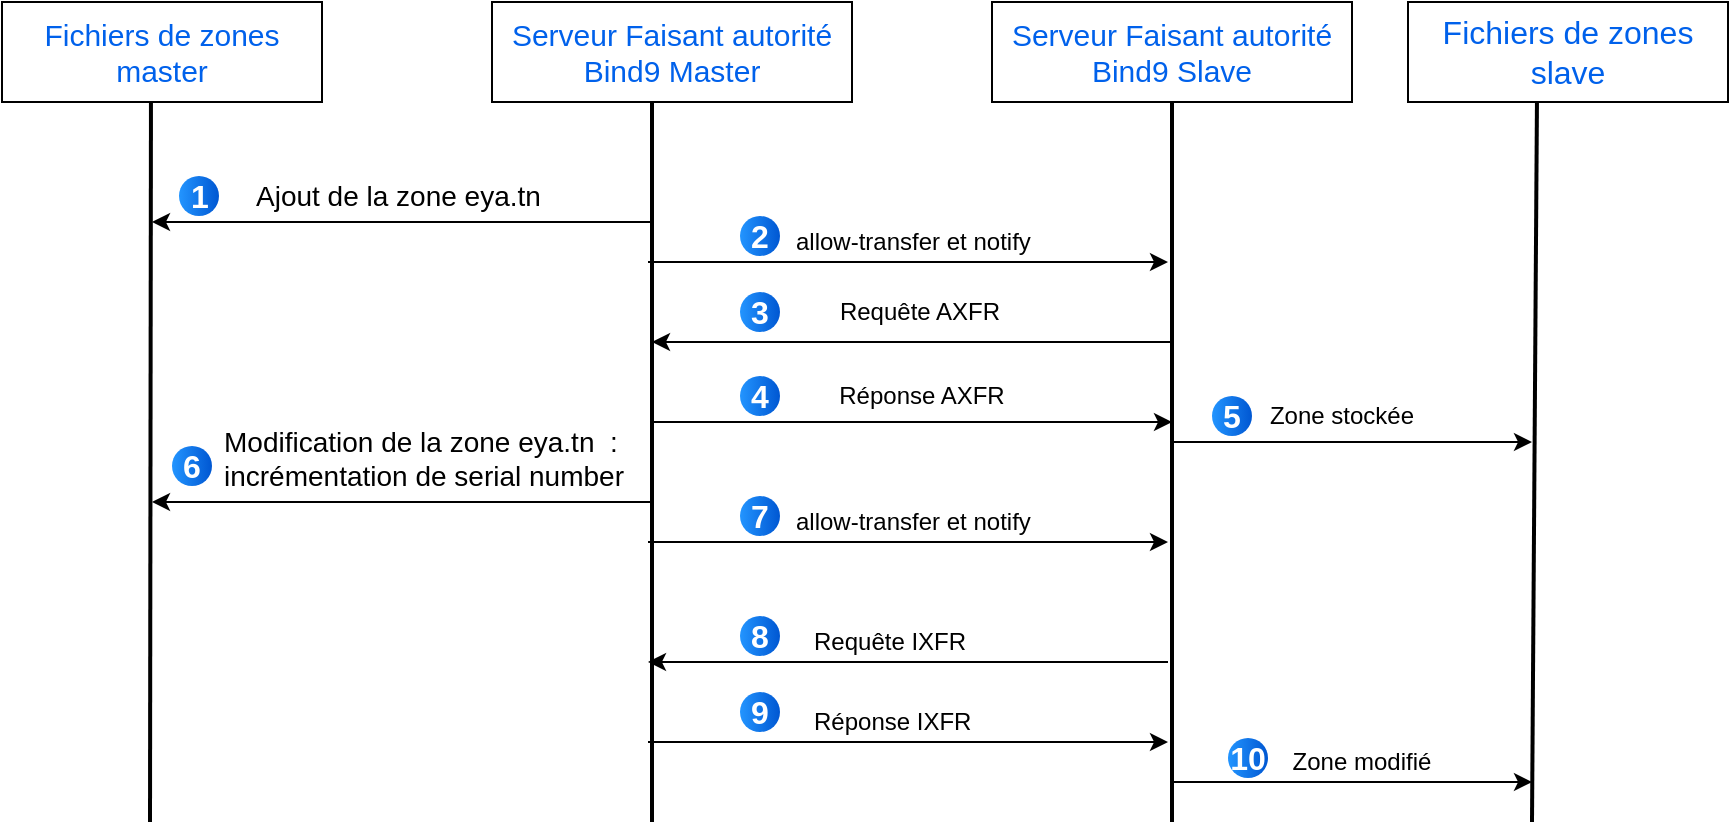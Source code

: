 <mxfile version="24.7.7">
  <diagram name="Page-1" id="ZFwUXWekMJxTEN9P8XSZ">
    <mxGraphModel dx="1827" dy="505" grid="1" gridSize="10" guides="1" tooltips="1" connect="1" arrows="1" fold="1" page="1" pageScale="1" pageWidth="827" pageHeight="1169" math="0" shadow="0">
      <root>
        <mxCell id="0" />
        <mxCell id="1" parent="0" />
        <mxCell id="8kmeovn6baDtIUTZzQ98-1" value="" style="endArrow=none;html=1;rounded=0;strokeColor=#000000;strokeWidth=2;" edge="1" parent="1">
          <mxGeometry width="50" height="50" relative="1" as="geometry">
            <mxPoint x="280" y="600" as="sourcePoint" />
            <mxPoint x="280" y="240" as="targetPoint" />
          </mxGeometry>
        </mxCell>
        <mxCell id="8kmeovn6baDtIUTZzQ98-2" value="" style="endArrow=none;html=1;rounded=0;strokeColor=#000000;strokeWidth=2;" edge="1" parent="1">
          <mxGeometry width="50" height="50" relative="1" as="geometry">
            <mxPoint x="540" y="600" as="sourcePoint" />
            <mxPoint x="540" y="240" as="targetPoint" />
          </mxGeometry>
        </mxCell>
        <mxCell id="8kmeovn6baDtIUTZzQ98-4" value="&lt;font style=&quot;font-size: 15px;&quot; color=&quot;#0061eb&quot;&gt;Serveur Faisant autorité Bind9 Master&lt;/font&gt;" style="rounded=0;whiteSpace=wrap;html=1;" vertex="1" parent="1">
          <mxGeometry x="200" y="190" width="180" height="50" as="geometry" />
        </mxCell>
        <mxCell id="8kmeovn6baDtIUTZzQ98-5" value="&lt;span style=&quot;font-size: 15px;&quot;&gt;&lt;font style=&quot;font-size: 15px;&quot; color=&quot;#0061eb&quot;&gt;Serveur Faisant autorité Bind9&amp;nbsp;&lt;/font&gt;&lt;/span&gt;&lt;span style=&quot;font-size: 15px; color: rgb(0, 97, 235); background-color: initial;&quot;&gt;Slave&lt;/span&gt;" style="rounded=0;whiteSpace=wrap;html=1;" vertex="1" parent="1">
          <mxGeometry x="450" y="190" width="180" height="50" as="geometry" />
        </mxCell>
        <mxCell id="8kmeovn6baDtIUTZzQ98-6" value="&lt;font style=&quot;font-size: 14px;&quot;&gt;Ajout de la zone&amp;nbsp;&lt;span style=&quot;background-color: initial;&quot;&gt;eya.tn&amp;nbsp;&lt;/span&gt;&lt;/font&gt;" style="text;html=1;align=left;verticalAlign=middle;whiteSpace=wrap;rounded=0;" vertex="1" parent="1">
          <mxGeometry x="80" y="257" width="180" height="60" as="geometry" />
        </mxCell>
        <mxCell id="8kmeovn6baDtIUTZzQ98-7" value="" style="endArrow=classic;html=1;rounded=0;" edge="1" parent="1">
          <mxGeometry width="50" height="50" relative="1" as="geometry">
            <mxPoint x="540" y="360" as="sourcePoint" />
            <mxPoint x="280" y="360" as="targetPoint" />
          </mxGeometry>
        </mxCell>
        <mxCell id="8kmeovn6baDtIUTZzQ98-8" value="Requête AXFR" style="text;html=1;align=center;verticalAlign=middle;whiteSpace=wrap;rounded=0;" vertex="1" parent="1">
          <mxGeometry x="359" y="330" width="110" height="30" as="geometry" />
        </mxCell>
        <mxCell id="8kmeovn6baDtIUTZzQ98-9" value="" style="endArrow=none;html=1;rounded=0;endFill=0;startArrow=classic;startFill=1;" edge="1" parent="1">
          <mxGeometry width="50" height="50" relative="1" as="geometry">
            <mxPoint x="540" y="400" as="sourcePoint" />
            <mxPoint x="280" y="400" as="targetPoint" />
          </mxGeometry>
        </mxCell>
        <mxCell id="8kmeovn6baDtIUTZzQ98-10" value="Réponse AXFR" style="text;html=1;align=center;verticalAlign=middle;whiteSpace=wrap;rounded=0;" vertex="1" parent="1">
          <mxGeometry x="360" y="372" width="110" height="30" as="geometry" />
        </mxCell>
        <mxCell id="8kmeovn6baDtIUTZzQ98-11" value="&lt;font style=&quot;font-size: 14px;&quot;&gt;Modification de la zone&amp;nbsp;&lt;span style=&quot;background-color: initial;&quot;&gt;eya.tn&amp;nbsp; : incrémentation de serial number&lt;/span&gt;&lt;/font&gt;&lt;div style=&quot;font-size: 14px;&quot;&gt;&lt;br&gt;&lt;/div&gt;" style="text;html=1;align=left;verticalAlign=middle;whiteSpace=wrap;rounded=0;" vertex="1" parent="1">
          <mxGeometry x="63.5" y="387" width="239" height="80" as="geometry" />
        </mxCell>
        <mxCell id="8kmeovn6baDtIUTZzQ98-13" value="" style="endArrow=none;html=1;rounded=0;strokeColor=#000000;strokeWidth=2;entryX=0.403;entryY=1;entryDx=0;entryDy=0;entryPerimeter=0;" edge="1" parent="1">
          <mxGeometry width="50" height="50" relative="1" as="geometry">
            <mxPoint x="29" y="600" as="sourcePoint" />
            <mxPoint x="29.48" y="240" as="targetPoint" />
          </mxGeometry>
        </mxCell>
        <mxCell id="8kmeovn6baDtIUTZzQ98-14" value="" style="endArrow=classic;html=1;rounded=0;" edge="1" parent="1">
          <mxGeometry width="50" height="50" relative="1" as="geometry">
            <mxPoint x="280" y="300" as="sourcePoint" />
            <mxPoint x="30" y="300" as="targetPoint" />
          </mxGeometry>
        </mxCell>
        <mxCell id="8kmeovn6baDtIUTZzQ98-21" value="&lt;font style=&quot;font-size: 15px;&quot; color=&quot;#0061eb&quot;&gt;Fichiers de zones master&lt;/font&gt;" style="rounded=0;whiteSpace=wrap;html=1;" vertex="1" parent="1">
          <mxGeometry x="-45" y="190" width="160" height="50" as="geometry" />
        </mxCell>
        <mxCell id="8kmeovn6baDtIUTZzQ98-22" value="" style="endArrow=none;html=1;rounded=0;strokeColor=#000000;strokeWidth=2;entryX=0.403;entryY=1;entryDx=0;entryDy=0;entryPerimeter=0;" edge="1" parent="1" target="8kmeovn6baDtIUTZzQ98-23">
          <mxGeometry width="50" height="50" relative="1" as="geometry">
            <mxPoint x="720" y="600" as="sourcePoint" />
            <mxPoint x="724.5" y="260" as="targetPoint" />
          </mxGeometry>
        </mxCell>
        <mxCell id="8kmeovn6baDtIUTZzQ98-23" value="&lt;font style=&quot;font-size: 16px;&quot; color=&quot;#0061eb&quot;&gt;Fichiers de zones slave&lt;/font&gt;" style="rounded=0;whiteSpace=wrap;html=1;" vertex="1" parent="1">
          <mxGeometry x="658" y="190" width="160" height="50" as="geometry" />
        </mxCell>
        <mxCell id="8kmeovn6baDtIUTZzQ98-25" value="" style="endArrow=none;html=1;rounded=0;endFill=0;startArrow=classic;startFill=1;" edge="1" parent="1">
          <mxGeometry width="50" height="50" relative="1" as="geometry">
            <mxPoint x="538" y="320" as="sourcePoint" />
            <mxPoint x="278" y="320" as="targetPoint" />
          </mxGeometry>
        </mxCell>
        <mxCell id="8kmeovn6baDtIUTZzQ98-26" value="&lt;span class=&quot;hljs-selector-tag&quot;&gt;allow-transfer&lt;/span&gt;&amp;nbsp;et&amp;nbsp;&lt;span class=&quot;hljs-selector-tag&quot;&gt;notify&lt;/span&gt;" style="text;html=1;align=left;verticalAlign=middle;whiteSpace=wrap;rounded=0;" vertex="1" parent="1">
          <mxGeometry x="350" y="280" width="130" height="60" as="geometry" />
        </mxCell>
        <mxCell id="8kmeovn6baDtIUTZzQ98-27" value="" style="endArrow=classic;html=1;rounded=0;" edge="1" parent="1">
          <mxGeometry width="50" height="50" relative="1" as="geometry">
            <mxPoint x="280" y="440" as="sourcePoint" />
            <mxPoint x="30" y="440" as="targetPoint" />
          </mxGeometry>
        </mxCell>
        <mxCell id="8kmeovn6baDtIUTZzQ98-28" value="" style="endArrow=none;html=1;rounded=0;endFill=0;startArrow=classic;startFill=1;" edge="1" parent="1">
          <mxGeometry width="50" height="50" relative="1" as="geometry">
            <mxPoint x="720" y="410" as="sourcePoint" />
            <mxPoint x="540" y="410" as="targetPoint" />
          </mxGeometry>
        </mxCell>
        <mxCell id="8kmeovn6baDtIUTZzQ98-29" value="&lt;span class=&quot;hljs-selector-tag&quot;&gt;Zone&lt;/span&gt;&amp;nbsp;&lt;span class=&quot;hljs-selector-tag&quot;&gt;stock&lt;/span&gt;é&lt;span class=&quot;hljs-selector-tag&quot;&gt;e&lt;/span&gt;" style="text;html=1;align=center;verticalAlign=middle;whiteSpace=wrap;rounded=0;" vertex="1" parent="1">
          <mxGeometry x="570" y="382" width="110" height="30" as="geometry" />
        </mxCell>
        <mxCell id="8kmeovn6baDtIUTZzQ98-30" value="" style="endArrow=none;html=1;rounded=0;endFill=0;startArrow=classic;startFill=1;" edge="1" parent="1">
          <mxGeometry width="50" height="50" relative="1" as="geometry">
            <mxPoint x="538" y="460" as="sourcePoint" />
            <mxPoint x="278" y="460" as="targetPoint" />
          </mxGeometry>
        </mxCell>
        <mxCell id="8kmeovn6baDtIUTZzQ98-31" value="&lt;span class=&quot;hljs-selector-tag&quot;&gt;allow-transfer&lt;/span&gt;&amp;nbsp;et&amp;nbsp;&lt;span class=&quot;hljs-selector-tag&quot;&gt;notify&lt;/span&gt;" style="text;html=1;align=left;verticalAlign=middle;whiteSpace=wrap;rounded=0;" vertex="1" parent="1">
          <mxGeometry x="350" y="420" width="120" height="60" as="geometry" />
        </mxCell>
        <mxCell id="8kmeovn6baDtIUTZzQ98-32" value="" style="endArrow=classic;html=1;rounded=0;endFill=1;startArrow=none;startFill=0;" edge="1" parent="1">
          <mxGeometry width="50" height="50" relative="1" as="geometry">
            <mxPoint x="538" y="520" as="sourcePoint" />
            <mxPoint x="278" y="520" as="targetPoint" />
          </mxGeometry>
        </mxCell>
        <mxCell id="8kmeovn6baDtIUTZzQ98-33" value="&lt;span style=&quot;text-align: center;&quot;&gt;Requête IXFR&lt;/span&gt;" style="text;html=1;align=left;verticalAlign=middle;whiteSpace=wrap;rounded=0;" vertex="1" parent="1">
          <mxGeometry x="359" y="480" width="91" height="60" as="geometry" />
        </mxCell>
        <mxCell id="8kmeovn6baDtIUTZzQ98-34" value="" style="endArrow=none;html=1;rounded=0;endFill=0;startArrow=classic;startFill=1;" edge="1" parent="1">
          <mxGeometry width="50" height="50" relative="1" as="geometry">
            <mxPoint x="538" y="560" as="sourcePoint" />
            <mxPoint x="278" y="560" as="targetPoint" />
          </mxGeometry>
        </mxCell>
        <mxCell id="8kmeovn6baDtIUTZzQ98-35" value="&lt;span style=&quot;text-align: center;&quot;&gt;Réponse IXFR&lt;/span&gt;" style="text;html=1;align=left;verticalAlign=middle;whiteSpace=wrap;rounded=0;" vertex="1" parent="1">
          <mxGeometry x="359" y="520" width="290" height="60" as="geometry" />
        </mxCell>
        <mxCell id="8kmeovn6baDtIUTZzQ98-36" value="" style="endArrow=none;html=1;rounded=0;endFill=0;startArrow=classic;startFill=1;" edge="1" parent="1">
          <mxGeometry width="50" height="50" relative="1" as="geometry">
            <mxPoint x="720" y="580" as="sourcePoint" />
            <mxPoint x="540" y="580" as="targetPoint" />
          </mxGeometry>
        </mxCell>
        <mxCell id="8kmeovn6baDtIUTZzQ98-37" value="&lt;span class=&quot;hljs-selector-tag&quot;&gt;Zone&lt;/span&gt;&amp;nbsp;modifié" style="text;html=1;align=center;verticalAlign=middle;whiteSpace=wrap;rounded=0;" vertex="1" parent="1">
          <mxGeometry x="580" y="555" width="110" height="30" as="geometry" />
        </mxCell>
        <mxCell id="8kmeovn6baDtIUTZzQ98-38" value="1" style="ellipse;whiteSpace=wrap;html=1;aspect=fixed;rotation=0;gradientColor=#0057D2;strokeColor=none;gradientDirection=east;fillColor=#2395FF;rounded=0;pointerEvents=0;fontFamily=Helvetica;fontSize=16;fontColor=#FFFFFF;spacingTop=4;spacingBottom=4;spacingLeft=4;spacingRight=4;points=[];fontStyle=1" vertex="1" parent="1">
          <mxGeometry x="43.5" y="277" width="20" height="20" as="geometry" />
        </mxCell>
        <mxCell id="8kmeovn6baDtIUTZzQ98-39" value="2" style="ellipse;whiteSpace=wrap;html=1;aspect=fixed;rotation=0;gradientColor=#0057D2;strokeColor=none;gradientDirection=east;fillColor=#2395FF;rounded=0;pointerEvents=0;fontFamily=Helvetica;fontSize=16;fontColor=#FFFFFF;spacingTop=4;spacingBottom=4;spacingLeft=4;spacingRight=4;points=[];fontStyle=1" vertex="1" parent="1">
          <mxGeometry x="324" y="297" width="20" height="20" as="geometry" />
        </mxCell>
        <mxCell id="8kmeovn6baDtIUTZzQ98-40" value="3" style="ellipse;whiteSpace=wrap;html=1;aspect=fixed;rotation=0;gradientColor=#0057D2;strokeColor=none;gradientDirection=east;fillColor=#2395FF;rounded=0;pointerEvents=0;fontFamily=Helvetica;fontSize=16;fontColor=#FFFFFF;spacingTop=4;spacingBottom=4;spacingLeft=4;spacingRight=4;points=[];fontStyle=1" vertex="1" parent="1">
          <mxGeometry x="324" y="335" width="20" height="20" as="geometry" />
        </mxCell>
        <mxCell id="8kmeovn6baDtIUTZzQ98-41" value="4" style="ellipse;whiteSpace=wrap;html=1;aspect=fixed;rotation=0;gradientColor=#0057D2;strokeColor=none;gradientDirection=east;fillColor=#2395FF;rounded=0;pointerEvents=0;fontFamily=Helvetica;fontSize=16;fontColor=#FFFFFF;spacingTop=4;spacingBottom=4;spacingLeft=4;spacingRight=4;points=[];fontStyle=1" vertex="1" parent="1">
          <mxGeometry x="324" y="377" width="20" height="20" as="geometry" />
        </mxCell>
        <mxCell id="8kmeovn6baDtIUTZzQ98-42" value="5" style="ellipse;whiteSpace=wrap;html=1;aspect=fixed;rotation=0;gradientColor=#0057D2;strokeColor=none;gradientDirection=east;fillColor=#2395FF;rounded=0;pointerEvents=0;fontFamily=Helvetica;fontSize=16;fontColor=#FFFFFF;spacingTop=4;spacingBottom=4;spacingLeft=4;spacingRight=4;points=[];fontStyle=1" vertex="1" parent="1">
          <mxGeometry x="560" y="387" width="20" height="20" as="geometry" />
        </mxCell>
        <mxCell id="8kmeovn6baDtIUTZzQ98-43" value="6" style="ellipse;whiteSpace=wrap;html=1;aspect=fixed;rotation=0;gradientColor=#0057D2;strokeColor=none;gradientDirection=east;fillColor=#2395FF;rounded=0;pointerEvents=0;fontFamily=Helvetica;fontSize=16;fontColor=#FFFFFF;spacingTop=4;spacingBottom=4;spacingLeft=4;spacingRight=4;points=[];fontStyle=1" vertex="1" parent="1">
          <mxGeometry x="40" y="412" width="20" height="20" as="geometry" />
        </mxCell>
        <mxCell id="8kmeovn6baDtIUTZzQ98-44" value="7" style="ellipse;whiteSpace=wrap;html=1;aspect=fixed;rotation=0;gradientColor=#0057D2;strokeColor=none;gradientDirection=east;fillColor=#2395FF;rounded=0;pointerEvents=0;fontFamily=Helvetica;fontSize=16;fontColor=#FFFFFF;spacingTop=4;spacingBottom=4;spacingLeft=4;spacingRight=4;points=[];fontStyle=1" vertex="1" parent="1">
          <mxGeometry x="324" y="437" width="20" height="20" as="geometry" />
        </mxCell>
        <mxCell id="8kmeovn6baDtIUTZzQ98-45" value="8" style="ellipse;whiteSpace=wrap;html=1;aspect=fixed;rotation=0;gradientColor=#0057D2;strokeColor=none;gradientDirection=east;fillColor=#2395FF;rounded=0;pointerEvents=0;fontFamily=Helvetica;fontSize=16;fontColor=#FFFFFF;spacingTop=4;spacingBottom=4;spacingLeft=4;spacingRight=4;points=[];fontStyle=1" vertex="1" parent="1">
          <mxGeometry x="324" y="497" width="20" height="20" as="geometry" />
        </mxCell>
        <mxCell id="8kmeovn6baDtIUTZzQ98-46" value="9" style="ellipse;whiteSpace=wrap;html=1;aspect=fixed;rotation=0;gradientColor=#0057D2;strokeColor=none;gradientDirection=east;fillColor=#2395FF;rounded=0;pointerEvents=0;fontFamily=Helvetica;fontSize=16;fontColor=#FFFFFF;spacingTop=4;spacingBottom=4;spacingLeft=4;spacingRight=4;points=[];fontStyle=1" vertex="1" parent="1">
          <mxGeometry x="324" y="535" width="20" height="20" as="geometry" />
        </mxCell>
        <mxCell id="8kmeovn6baDtIUTZzQ98-48" value="10" style="ellipse;whiteSpace=wrap;html=1;aspect=fixed;rotation=0;gradientColor=#0057D2;strokeColor=none;gradientDirection=east;fillColor=#2395FF;rounded=0;pointerEvents=0;fontFamily=Helvetica;fontSize=16;fontColor=#FFFFFF;spacingTop=4;spacingBottom=4;spacingLeft=4;spacingRight=4;points=[];fontStyle=1" vertex="1" parent="1">
          <mxGeometry x="568" y="558" width="20" height="20" as="geometry" />
        </mxCell>
      </root>
    </mxGraphModel>
  </diagram>
</mxfile>

